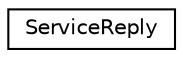 digraph "Иерархия классов. Графический вид."
{
 // LATEX_PDF_SIZE
  edge [fontname="Helvetica",fontsize="10",labelfontname="Helvetica",labelfontsize="10"];
  node [fontname="Helvetica",fontsize="10",shape=record];
  rankdir="LR";
  Node0 [label="ServiceReply",height=0.2,width=0.4,color="black", fillcolor="white", style="filled",URL="$class_service_reply.html",tooltip="Класс-обертка над proto-ответами сервисов"];
}

